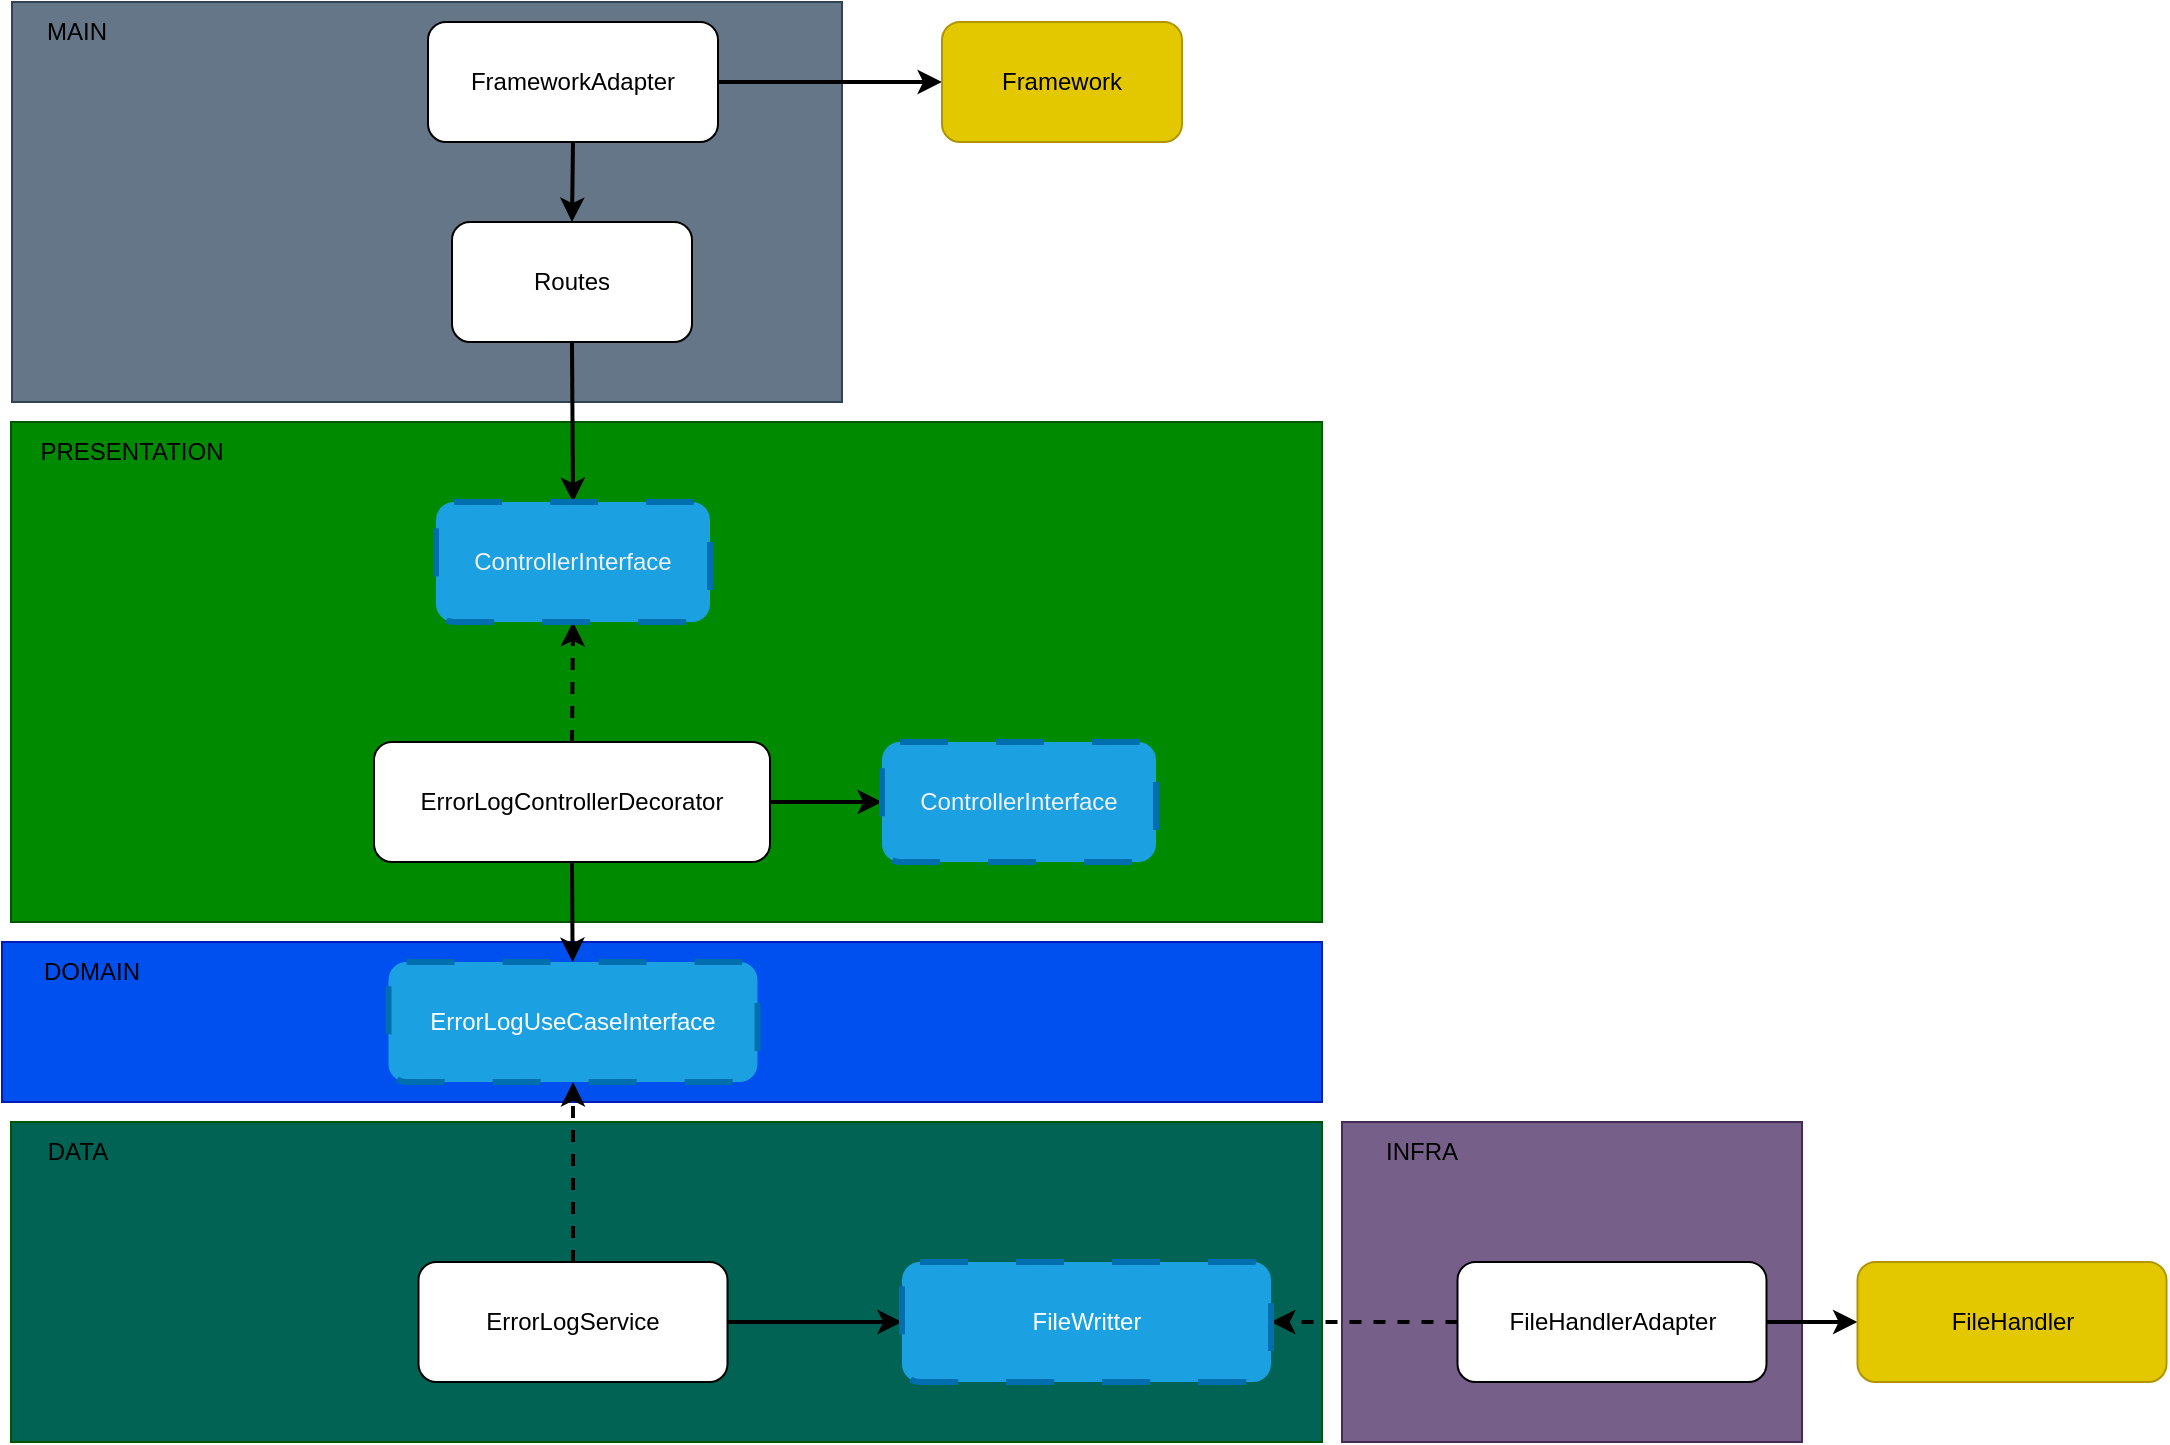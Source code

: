 <mxfile>
    <diagram id="zK1dI7uxoi_cO0yVkpNh" name="Page-1">
        <mxGraphModel dx="913" dy="579" grid="1" gridSize="10" guides="1" tooltips="1" connect="1" arrows="1" fold="1" page="1" pageScale="1" pageWidth="850" pageHeight="1100" math="0" shadow="0">
            <root>
                <mxCell id="0"/>
                <mxCell id="1" parent="0"/>
                <mxCell id="89" value="" style="rounded=0;whiteSpace=wrap;html=1;fillColor=#006353;fontColor=#ffffff;strokeColor=#005700;" parent="1" vertex="1">
                    <mxGeometry x="144.5" y="590" width="655.5" height="160" as="geometry"/>
                </mxCell>
                <mxCell id="28" value="" style="rounded=0;whiteSpace=wrap;html=1;fillColor=#76608a;fontColor=#ffffff;strokeColor=#432D57;" parent="1" vertex="1">
                    <mxGeometry x="810" y="590" width="230" height="160" as="geometry"/>
                </mxCell>
                <mxCell id="25" value="" style="rounded=0;whiteSpace=wrap;html=1;fillColor=#0050ef;fontColor=#ffffff;strokeColor=#001DBC;" parent="1" vertex="1">
                    <mxGeometry x="140" y="500" width="660" height="80" as="geometry"/>
                </mxCell>
                <mxCell id="23" value="" style="rounded=0;whiteSpace=wrap;html=1;fillColor=#008a00;fontColor=#ffffff;strokeColor=#005700;" parent="1" vertex="1">
                    <mxGeometry x="144.5" y="240" width="655.5" height="250" as="geometry"/>
                </mxCell>
                <mxCell id="21" value="" style="rounded=0;whiteSpace=wrap;html=1;fillColor=#647687;fontColor=#ffffff;strokeColor=#314354;" parent="1" vertex="1">
                    <mxGeometry x="145" y="30" width="415" height="200" as="geometry"/>
                </mxCell>
                <mxCell id="13" style="edgeStyle=none;html=1;exitX=0.5;exitY=1;exitDx=0;exitDy=0;entryX=0.5;entryY=0;entryDx=0;entryDy=0;strokeWidth=2;" parent="1" source="9" target="10" edge="1">
                    <mxGeometry relative="1" as="geometry"/>
                </mxCell>
                <mxCell id="64" style="edgeStyle=none;html=1;exitX=1;exitY=0.5;exitDx=0;exitDy=0;entryX=0;entryY=0.5;entryDx=0;entryDy=0;strokeWidth=2;" parent="1" source="9" target="62" edge="1">
                    <mxGeometry relative="1" as="geometry"/>
                </mxCell>
                <mxCell id="9" value="FrameworkAdapter" style="rounded=1;whiteSpace=wrap;html=1;" parent="1" vertex="1">
                    <mxGeometry x="353" y="40" width="145" height="60" as="geometry"/>
                </mxCell>
                <mxCell id="42" style="edgeStyle=none;html=1;exitX=0.5;exitY=1;exitDx=0;exitDy=0;entryX=0.5;entryY=0;entryDx=0;entryDy=0;strokeWidth=2;" parent="1" source="10" target="40" edge="1">
                    <mxGeometry relative="1" as="geometry"/>
                </mxCell>
                <mxCell id="10" value="Routes" style="rounded=1;whiteSpace=wrap;html=1;" parent="1" vertex="1">
                    <mxGeometry x="365" y="140" width="120" height="60" as="geometry"/>
                </mxCell>
                <mxCell id="38" style="edgeStyle=none;html=1;exitX=0.5;exitY=1;exitDx=0;exitDy=0;strokeWidth=2;" parent="1" source="11" target="37" edge="1">
                    <mxGeometry relative="1" as="geometry"/>
                </mxCell>
                <mxCell id="41" style="edgeStyle=none;html=1;exitX=0.5;exitY=0;exitDx=0;exitDy=0;entryX=0.5;entryY=1;entryDx=0;entryDy=0;dashed=1;strokeWidth=2;" parent="1" source="11" target="40" edge="1">
                    <mxGeometry relative="1" as="geometry"/>
                </mxCell>
                <mxCell id="75" style="edgeStyle=none;html=1;exitX=1;exitY=0.5;exitDx=0;exitDy=0;entryX=0;entryY=0.5;entryDx=0;entryDy=0;strokeWidth=2;" parent="1" source="11" target="43" edge="1">
                    <mxGeometry relative="1" as="geometry"/>
                </mxCell>
                <mxCell id="11" value="ErrorLogControllerDecorator" style="rounded=1;whiteSpace=wrap;html=1;" parent="1" vertex="1">
                    <mxGeometry x="326" y="400" width="198" height="60" as="geometry"/>
                </mxCell>
                <mxCell id="39" style="edgeStyle=none;html=1;exitX=0.5;exitY=0;exitDx=0;exitDy=0;entryX=0.5;entryY=1;entryDx=0;entryDy=0;strokeWidth=2;dashed=1;" parent="1" source="14" target="37" edge="1">
                    <mxGeometry relative="1" as="geometry"/>
                </mxCell>
                <mxCell id="88" style="edgeStyle=none;html=1;exitX=1;exitY=0.5;exitDx=0;exitDy=0;entryX=0;entryY=0.5;entryDx=0;entryDy=0;strokeWidth=2;" parent="1" source="14" target="33" edge="1">
                    <mxGeometry relative="1" as="geometry"/>
                </mxCell>
                <mxCell id="14" value="ErrorLogService" style="rounded=1;whiteSpace=wrap;html=1;" parent="1" vertex="1">
                    <mxGeometry x="348.25" y="660" width="154.5" height="60" as="geometry"/>
                </mxCell>
                <mxCell id="63" style="edgeStyle=none;html=1;exitX=1;exitY=0.5;exitDx=0;exitDy=0;entryX=0;entryY=0.5;entryDx=0;entryDy=0;strokeWidth=2;" parent="1" source="16" target="18" edge="1">
                    <mxGeometry relative="1" as="geometry"/>
                </mxCell>
                <mxCell id="87" style="edgeStyle=none;html=1;exitX=0;exitY=0.5;exitDx=0;exitDy=0;entryX=1;entryY=0.5;entryDx=0;entryDy=0;strokeWidth=2;dashed=1;" parent="1" source="16" target="33" edge="1">
                    <mxGeometry relative="1" as="geometry"/>
                </mxCell>
                <mxCell id="16" value="FileHandlerAdapter" style="rounded=1;whiteSpace=wrap;html=1;" parent="1" vertex="1">
                    <mxGeometry x="867.75" y="660" width="154.5" height="60" as="geometry"/>
                </mxCell>
                <mxCell id="18" value="FileHandler" style="rounded=1;whiteSpace=wrap;html=1;fillColor=#e3c800;fontColor=#000000;strokeColor=#B09500;" parent="1" vertex="1">
                    <mxGeometry x="1067.75" y="660" width="154.5" height="60" as="geometry"/>
                </mxCell>
                <mxCell id="22" value="MAIN" style="text;html=1;strokeColor=none;fillColor=none;align=center;verticalAlign=middle;whiteSpace=wrap;rounded=0;" parent="1" vertex="1">
                    <mxGeometry x="145" y="30" width="65" height="30" as="geometry"/>
                </mxCell>
                <mxCell id="24" value="PRESENTATION" style="text;html=1;strokeColor=none;fillColor=none;align=center;verticalAlign=middle;whiteSpace=wrap;rounded=0;" parent="1" vertex="1">
                    <mxGeometry x="144.5" y="240" width="120" height="30" as="geometry"/>
                </mxCell>
                <mxCell id="26" value="DOMAIN" style="text;html=1;strokeColor=none;fillColor=none;align=center;verticalAlign=middle;whiteSpace=wrap;rounded=0;" parent="1" vertex="1">
                    <mxGeometry x="140" y="500" width="90" height="30" as="geometry"/>
                </mxCell>
                <mxCell id="29" value="INFRA" style="text;html=1;strokeColor=none;fillColor=none;align=center;verticalAlign=middle;whiteSpace=wrap;rounded=0;" parent="1" vertex="1">
                    <mxGeometry x="810" y="590" width="80" height="30" as="geometry"/>
                </mxCell>
                <mxCell id="33" value="FileWritter" style="rounded=1;whiteSpace=wrap;html=1;dashed=1;dashPattern=8 8;strokeWidth=3;fillColor=#1ba1e2;fontColor=#ffffff;strokeColor=#006EAF;" parent="1" vertex="1">
                    <mxGeometry x="590" y="660" width="184.5" height="60" as="geometry"/>
                </mxCell>
                <mxCell id="37" value="ErrorLogUseCaseInterface" style="rounded=1;whiteSpace=wrap;html=1;dashed=1;dashPattern=8 8;strokeWidth=3;fillColor=#1ba1e2;fontColor=#ffffff;strokeColor=#006EAF;" parent="1" vertex="1">
                    <mxGeometry x="333.25" y="510" width="184.5" height="60" as="geometry"/>
                </mxCell>
                <mxCell id="40" value="&lt;span style=&quot;color: rgb(240, 240, 240);&quot;&gt;ControllerInterface&lt;/span&gt;" style="rounded=1;whiteSpace=wrap;html=1;dashed=1;dashPattern=8 8;strokeWidth=3;fillColor=#1ba1e2;fontColor=#ffffff;strokeColor=#006EAF;" parent="1" vertex="1">
                    <mxGeometry x="357" y="280" width="137" height="60" as="geometry"/>
                </mxCell>
                <mxCell id="43" value="&lt;span style=&quot;color: rgb(240, 240, 240);&quot;&gt;ControllerInterface&lt;/span&gt;" style="rounded=1;whiteSpace=wrap;html=1;dashed=1;dashPattern=8 8;strokeWidth=3;fillColor=#1ba1e2;fontColor=#ffffff;strokeColor=#006EAF;" parent="1" vertex="1">
                    <mxGeometry x="580" y="400" width="137" height="60" as="geometry"/>
                </mxCell>
                <mxCell id="62" value="Framework" style="rounded=1;whiteSpace=wrap;html=1;fillColor=#e3c800;fontColor=#000000;strokeColor=#B09500;" parent="1" vertex="1">
                    <mxGeometry x="610" y="40" width="120" height="60" as="geometry"/>
                </mxCell>
                <mxCell id="90" value="DATA" style="text;html=1;strokeColor=none;fillColor=none;align=center;verticalAlign=middle;whiteSpace=wrap;rounded=0;" parent="1" vertex="1">
                    <mxGeometry x="144.5" y="590" width="65.5" height="30" as="geometry"/>
                </mxCell>
            </root>
        </mxGraphModel>
    </diagram>
</mxfile>